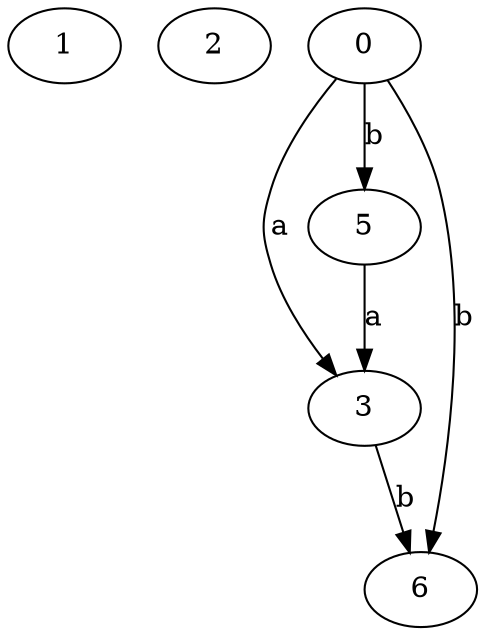 strict digraph  {
1;
2;
3;
0;
5;
6;
3 -> 6  [label=b];
0 -> 3  [label=a];
0 -> 5  [label=b];
0 -> 6  [label=b];
5 -> 3  [label=a];
}
